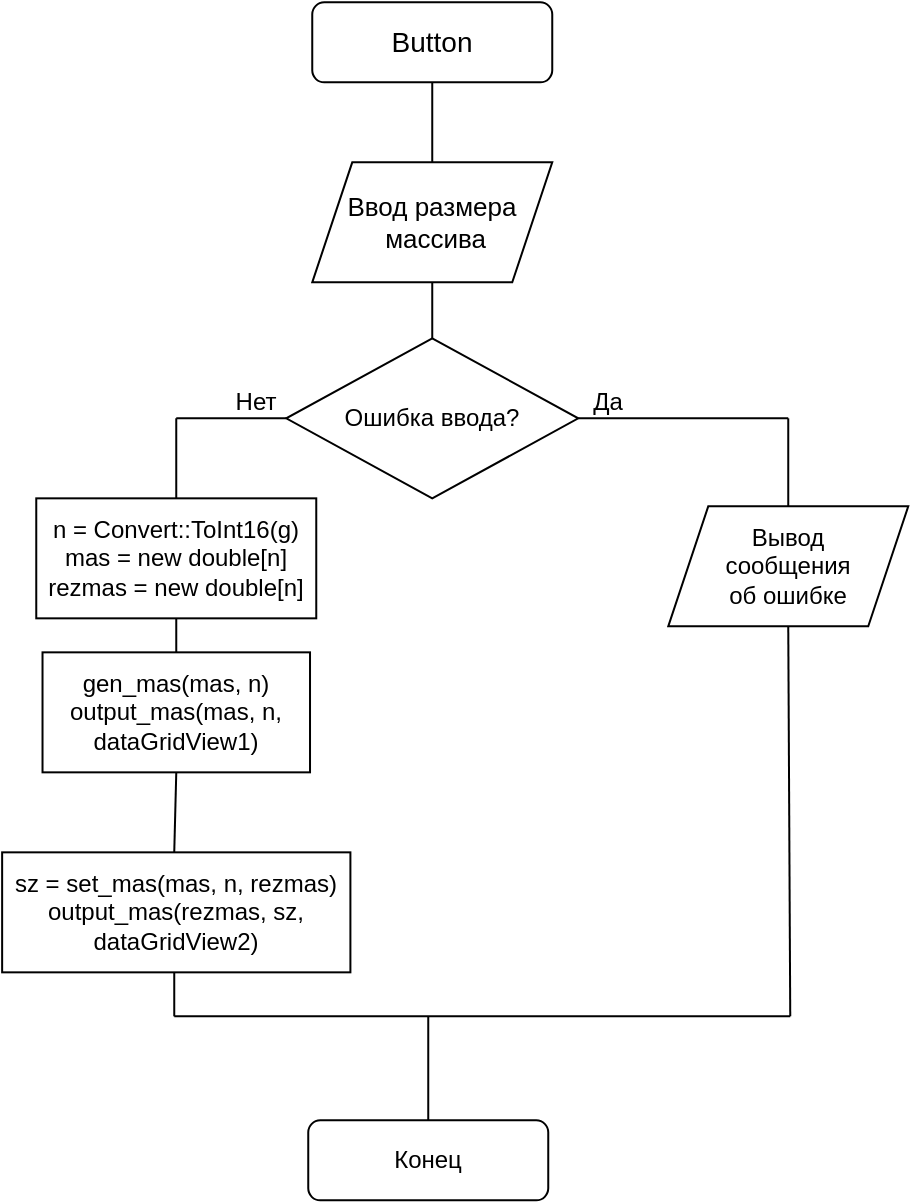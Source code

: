 <mxfile version="21.7.5" type="device">
  <diagram id="C5RBs43oDa-KdzZeNtuy" name="Page-1">
    <mxGraphModel dx="1247" dy="659" grid="0" gridSize="10" guides="1" tooltips="1" connect="1" arrows="1" fold="1" page="1" pageScale="1" pageWidth="827" pageHeight="1169" math="0" shadow="0">
      <root>
        <mxCell id="WIyWlLk6GJQsqaUBKTNV-0" />
        <mxCell id="WIyWlLk6GJQsqaUBKTNV-1" parent="WIyWlLk6GJQsqaUBKTNV-0" />
        <mxCell id="p8BFKP465fhOb9F-RIUU-578" value="Button" style="rounded=1;whiteSpace=wrap;html=1;fontSize=14;glass=0;strokeWidth=1;shadow=0;" vertex="1" parent="WIyWlLk6GJQsqaUBKTNV-1">
          <mxGeometry x="330.127" y="393.174" width="120" height="40" as="geometry" />
        </mxCell>
        <mxCell id="p8BFKP465fhOb9F-RIUU-579" value="Конец" style="rounded=1;whiteSpace=wrap;html=1;fontSize=12;glass=0;strokeWidth=1;shadow=0;" vertex="1" parent="WIyWlLk6GJQsqaUBKTNV-1">
          <mxGeometry x="328.127" y="952.174" width="120" height="40" as="geometry" />
        </mxCell>
        <mxCell id="p8BFKP465fhOb9F-RIUU-580" value="" style="endArrow=none;html=1;rounded=0;exitX=0.5;exitY=1;exitDx=0;exitDy=0;entryX=0.5;entryY=0;entryDx=0;entryDy=0;" edge="1" parent="WIyWlLk6GJQsqaUBKTNV-1" source="p8BFKP465fhOb9F-RIUU-578" target="p8BFKP465fhOb9F-RIUU-581">
          <mxGeometry width="50" height="50" relative="1" as="geometry">
            <mxPoint x="556.127" y="668.174" as="sourcePoint" />
            <mxPoint x="388.127" y="443.174" as="targetPoint" />
          </mxGeometry>
        </mxCell>
        <mxCell id="p8BFKP465fhOb9F-RIUU-581" value="&lt;font style=&quot;font-size: 13px;&quot;&gt;Ввод размера&lt;br&gt;&amp;nbsp;массива&lt;/font&gt;" style="shape=parallelogram;perimeter=parallelogramPerimeter;whiteSpace=wrap;html=1;fixedSize=1;" vertex="1" parent="WIyWlLk6GJQsqaUBKTNV-1">
          <mxGeometry x="330.127" y="473.174" width="120" height="60" as="geometry" />
        </mxCell>
        <mxCell id="p8BFKP465fhOb9F-RIUU-582" value="Ошибка ввода?" style="rhombus;whiteSpace=wrap;html=1;" vertex="1" parent="WIyWlLk6GJQsqaUBKTNV-1">
          <mxGeometry x="317.127" y="561.174" width="146" height="80" as="geometry" />
        </mxCell>
        <mxCell id="p8BFKP465fhOb9F-RIUU-583" value="" style="endArrow=none;html=1;rounded=0;entryX=0.5;entryY=1;entryDx=0;entryDy=0;exitX=0.5;exitY=0;exitDx=0;exitDy=0;" edge="1" parent="WIyWlLk6GJQsqaUBKTNV-1" source="p8BFKP465fhOb9F-RIUU-582" target="p8BFKP465fhOb9F-RIUU-581">
          <mxGeometry width="50" height="50" relative="1" as="geometry">
            <mxPoint x="389.127" y="560.174" as="sourcePoint" />
            <mxPoint x="606.127" y="618.174" as="targetPoint" />
          </mxGeometry>
        </mxCell>
        <mxCell id="p8BFKP465fhOb9F-RIUU-584" value="Вывод&lt;br&gt;сообщения&lt;br&gt;об ошибке" style="shape=parallelogram;perimeter=parallelogramPerimeter;whiteSpace=wrap;html=1;fixedSize=1;" vertex="1" parent="WIyWlLk6GJQsqaUBKTNV-1">
          <mxGeometry x="508.127" y="645.174" width="120" height="60" as="geometry" />
        </mxCell>
        <mxCell id="p8BFKP465fhOb9F-RIUU-585" value="" style="endArrow=none;html=1;rounded=0;exitX=1;exitY=0.5;exitDx=0;exitDy=0;" edge="1" parent="WIyWlLk6GJQsqaUBKTNV-1" source="p8BFKP465fhOb9F-RIUU-582">
          <mxGeometry width="50" height="50" relative="1" as="geometry">
            <mxPoint x="556.127" y="668.174" as="sourcePoint" />
            <mxPoint x="568.127" y="601.174" as="targetPoint" />
          </mxGeometry>
        </mxCell>
        <mxCell id="p8BFKP465fhOb9F-RIUU-586" value="" style="endArrow=none;html=1;rounded=0;exitX=0.5;exitY=0;exitDx=0;exitDy=0;" edge="1" parent="WIyWlLk6GJQsqaUBKTNV-1" source="p8BFKP465fhOb9F-RIUU-584">
          <mxGeometry width="50" height="50" relative="1" as="geometry">
            <mxPoint x="556.127" y="668.174" as="sourcePoint" />
            <mxPoint x="568.127" y="601.174" as="targetPoint" />
          </mxGeometry>
        </mxCell>
        <mxCell id="p8BFKP465fhOb9F-RIUU-587" value="Да" style="text;html=1;strokeColor=none;fillColor=none;align=center;verticalAlign=middle;whiteSpace=wrap;rounded=0;" vertex="1" parent="WIyWlLk6GJQsqaUBKTNV-1">
          <mxGeometry x="448.127" y="578.174" width="60" height="30" as="geometry" />
        </mxCell>
        <mxCell id="p8BFKP465fhOb9F-RIUU-588" value="" style="endArrow=none;html=1;rounded=0;entryX=0;entryY=0.5;entryDx=0;entryDy=0;" edge="1" parent="WIyWlLk6GJQsqaUBKTNV-1" target="p8BFKP465fhOb9F-RIUU-582">
          <mxGeometry width="50" height="50" relative="1" as="geometry">
            <mxPoint x="262.127" y="601.174" as="sourcePoint" />
            <mxPoint x="392.127" y="632.174" as="targetPoint" />
          </mxGeometry>
        </mxCell>
        <mxCell id="p8BFKP465fhOb9F-RIUU-589" value="Нет" style="text;html=1;strokeColor=none;fillColor=none;align=center;verticalAlign=middle;whiteSpace=wrap;rounded=0;" vertex="1" parent="WIyWlLk6GJQsqaUBKTNV-1">
          <mxGeometry x="272.127" y="578.174" width="60" height="30" as="geometry" />
        </mxCell>
        <mxCell id="p8BFKP465fhOb9F-RIUU-590" value="&lt;div&gt;n = Convert::ToInt16(g)&lt;/div&gt;&lt;div&gt;mas = new double[n]&lt;/div&gt;&lt;div&gt;rezmas = new double[n]&lt;/div&gt;" style="rounded=0;whiteSpace=wrap;html=1;" vertex="1" parent="WIyWlLk6GJQsqaUBKTNV-1">
          <mxGeometry x="192.13" y="641.169" width="140" height="60" as="geometry" />
        </mxCell>
        <mxCell id="p8BFKP465fhOb9F-RIUU-591" value="" style="endArrow=none;html=1;rounded=0;entryX=0.5;entryY=0;entryDx=0;entryDy=0;" edge="1" parent="WIyWlLk6GJQsqaUBKTNV-1" target="p8BFKP465fhOb9F-RIUU-590">
          <mxGeometry width="50" height="50" relative="1" as="geometry">
            <mxPoint x="262.127" y="601.174" as="sourcePoint" />
            <mxPoint x="407.127" y="677.174" as="targetPoint" />
          </mxGeometry>
        </mxCell>
        <mxCell id="p8BFKP465fhOb9F-RIUU-592" value="gen_mas(mas, n)&lt;br&gt;output_mas(mas, n, dataGridView1)" style="rounded=0;whiteSpace=wrap;html=1;" vertex="1" parent="WIyWlLk6GJQsqaUBKTNV-1">
          <mxGeometry x="195.26" y="718.169" width="133.75" height="60" as="geometry" />
        </mxCell>
        <mxCell id="p8BFKP465fhOb9F-RIUU-593" value="" style="endArrow=none;html=1;rounded=0;exitX=0.5;exitY=0;exitDx=0;exitDy=0;entryX=0.5;entryY=1;entryDx=0;entryDy=0;" edge="1" parent="WIyWlLk6GJQsqaUBKTNV-1" source="p8BFKP465fhOb9F-RIUU-592" target="p8BFKP465fhOb9F-RIUU-590">
          <mxGeometry width="50" height="50" relative="1" as="geometry">
            <mxPoint x="348.127" y="756.174" as="sourcePoint" />
            <mxPoint x="398.127" y="706.174" as="targetPoint" />
          </mxGeometry>
        </mxCell>
        <mxCell id="p8BFKP465fhOb9F-RIUU-594" value="" style="endArrow=none;html=1;rounded=0;exitX=0.5;exitY=1;exitDx=0;exitDy=0;entryX=0.5;entryY=0;entryDx=0;entryDy=0;" edge="1" parent="WIyWlLk6GJQsqaUBKTNV-1" source="p8BFKP465fhOb9F-RIUU-592">
          <mxGeometry width="50" height="50" relative="1" as="geometry">
            <mxPoint x="348.127" y="756.174" as="sourcePoint" />
            <mxPoint x="261.127" y="818.174" as="targetPoint" />
          </mxGeometry>
        </mxCell>
        <mxCell id="p8BFKP465fhOb9F-RIUU-595" value="" style="endArrow=none;html=1;rounded=0;exitX=0.5;exitY=1;exitDx=0;exitDy=0;" edge="1" parent="WIyWlLk6GJQsqaUBKTNV-1">
          <mxGeometry width="50" height="50" relative="1" as="geometry">
            <mxPoint x="261.127" y="878.174" as="sourcePoint" />
            <mxPoint x="261.127" y="900.174" as="targetPoint" />
          </mxGeometry>
        </mxCell>
        <mxCell id="p8BFKP465fhOb9F-RIUU-596" value="" style="endArrow=none;html=1;rounded=0;" edge="1" parent="WIyWlLk6GJQsqaUBKTNV-1">
          <mxGeometry width="50" height="50" relative="1" as="geometry">
            <mxPoint x="261.127" y="900.174" as="sourcePoint" />
            <mxPoint x="569.127" y="900.174" as="targetPoint" />
          </mxGeometry>
        </mxCell>
        <mxCell id="p8BFKP465fhOb9F-RIUU-597" value="" style="endArrow=none;html=1;rounded=0;entryX=0.5;entryY=1;entryDx=0;entryDy=0;" edge="1" parent="WIyWlLk6GJQsqaUBKTNV-1" target="p8BFKP465fhOb9F-RIUU-584">
          <mxGeometry width="50" height="50" relative="1" as="geometry">
            <mxPoint x="569.127" y="900.174" as="sourcePoint" />
            <mxPoint x="398.127" y="706.174" as="targetPoint" />
          </mxGeometry>
        </mxCell>
        <mxCell id="p8BFKP465fhOb9F-RIUU-598" value="" style="endArrow=none;html=1;rounded=0;exitX=0.5;exitY=0;exitDx=0;exitDy=0;" edge="1" parent="WIyWlLk6GJQsqaUBKTNV-1" source="p8BFKP465fhOb9F-RIUU-579">
          <mxGeometry width="50" height="50" relative="1" as="geometry">
            <mxPoint x="256.127" y="945.174" as="sourcePoint" />
            <mxPoint x="388.127" y="900.174" as="targetPoint" />
          </mxGeometry>
        </mxCell>
        <mxCell id="p8BFKP465fhOb9F-RIUU-599" value="sz = set_mas(mas, n, rezmas)&lt;br&gt;output_mas(rezmas, sz, dataGridView2)" style="rounded=0;whiteSpace=wrap;html=1;" vertex="1" parent="WIyWlLk6GJQsqaUBKTNV-1">
          <mxGeometry x="175.07" y="818.17" width="174.13" height="60" as="geometry" />
        </mxCell>
      </root>
    </mxGraphModel>
  </diagram>
</mxfile>
